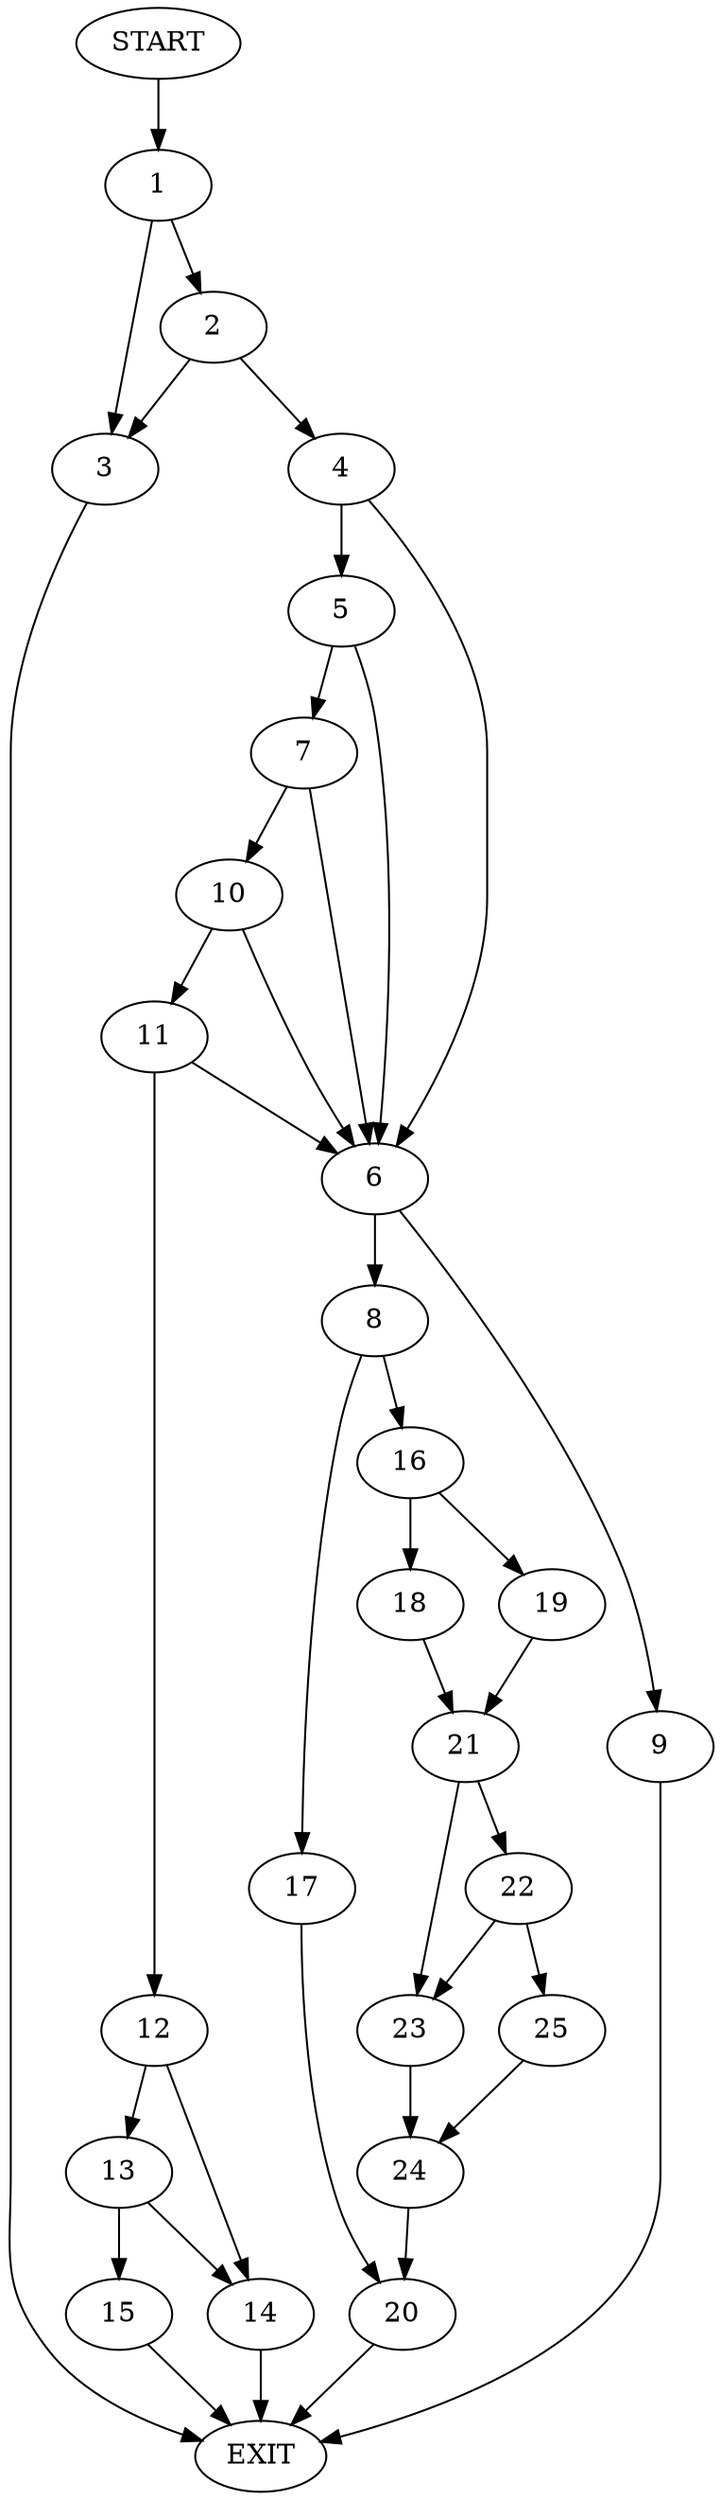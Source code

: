 digraph {
0 [label="START"]
26 [label="EXIT"]
0 -> 1
1 -> 2
1 -> 3
2 -> 4
2 -> 3
3 -> 26
4 -> 5
4 -> 6
5 -> 7
5 -> 6
6 -> 8
6 -> 9
7 -> 10
7 -> 6
10 -> 11
10 -> 6
11 -> 12
11 -> 6
12 -> 13
12 -> 14
13 -> 14
13 -> 15
14 -> 26
15 -> 26
9 -> 26
8 -> 16
8 -> 17
16 -> 18
16 -> 19
17 -> 20
18 -> 21
19 -> 21
21 -> 22
21 -> 23
23 -> 24
22 -> 25
22 -> 23
25 -> 24
24 -> 20
20 -> 26
}
